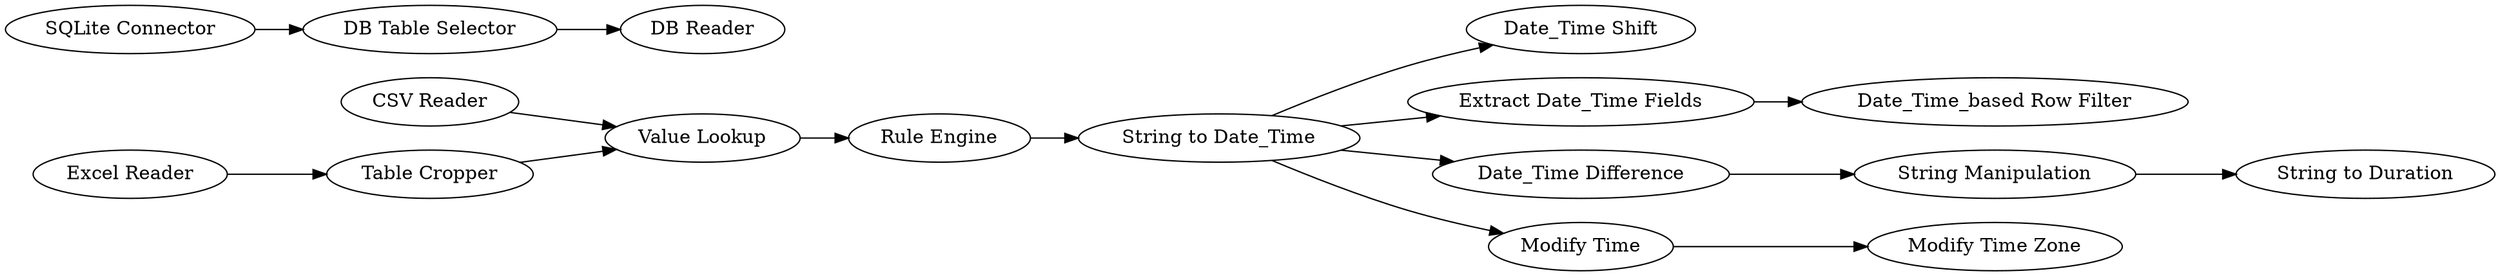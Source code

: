 digraph {
	"-6158453012539070381_427" [label="String Manipulation"]
	"-6158453012539070381_424" [label="CSV Reader"]
	"-6158453012539070381_271" [label="Value Lookup"]
	"-6158453012539070381_421" [label="Date_Time Shift"]
	"-6158453012539070381_266" [label="Table Cropper"]
	"-6158453012539070381_272" [label="Rule Engine"]
	"-6158453012539070381_422" [label="Extract Date_Time Fields"]
	"-6158453012539070381_406" [label="SQLite Connector"]
	"-6158453012539070381_426" [label="String to Duration"]
	"-6158453012539070381_429" [label="Modify Time Zone"]
	"-6158453012539070381_425" [label="Date_Time Difference"]
	"-6158453012539070381_423" [label="Date_Time_based Row Filter"]
	"-6158453012539070381_428" [label="Modify Time"]
	"-6158453012539070381_273" [label="String to Date_Time"]
	"-6158453012539070381_403" [label="DB Table Selector"]
	"-6158453012539070381_433" [label="Excel Reader"]
	"-6158453012539070381_404" [label="DB Reader"]
	"-6158453012539070381_427" -> "-6158453012539070381_426"
	"-6158453012539070381_273" -> "-6158453012539070381_425"
	"-6158453012539070381_406" -> "-6158453012539070381_403"
	"-6158453012539070381_273" -> "-6158453012539070381_421"
	"-6158453012539070381_272" -> "-6158453012539070381_273"
	"-6158453012539070381_422" -> "-6158453012539070381_423"
	"-6158453012539070381_428" -> "-6158453012539070381_429"
	"-6158453012539070381_273" -> "-6158453012539070381_422"
	"-6158453012539070381_425" -> "-6158453012539070381_427"
	"-6158453012539070381_273" -> "-6158453012539070381_428"
	"-6158453012539070381_403" -> "-6158453012539070381_404"
	"-6158453012539070381_433" -> "-6158453012539070381_266"
	"-6158453012539070381_271" -> "-6158453012539070381_272"
	"-6158453012539070381_266" -> "-6158453012539070381_271"
	"-6158453012539070381_424" -> "-6158453012539070381_271"
	rankdir=LR
}
